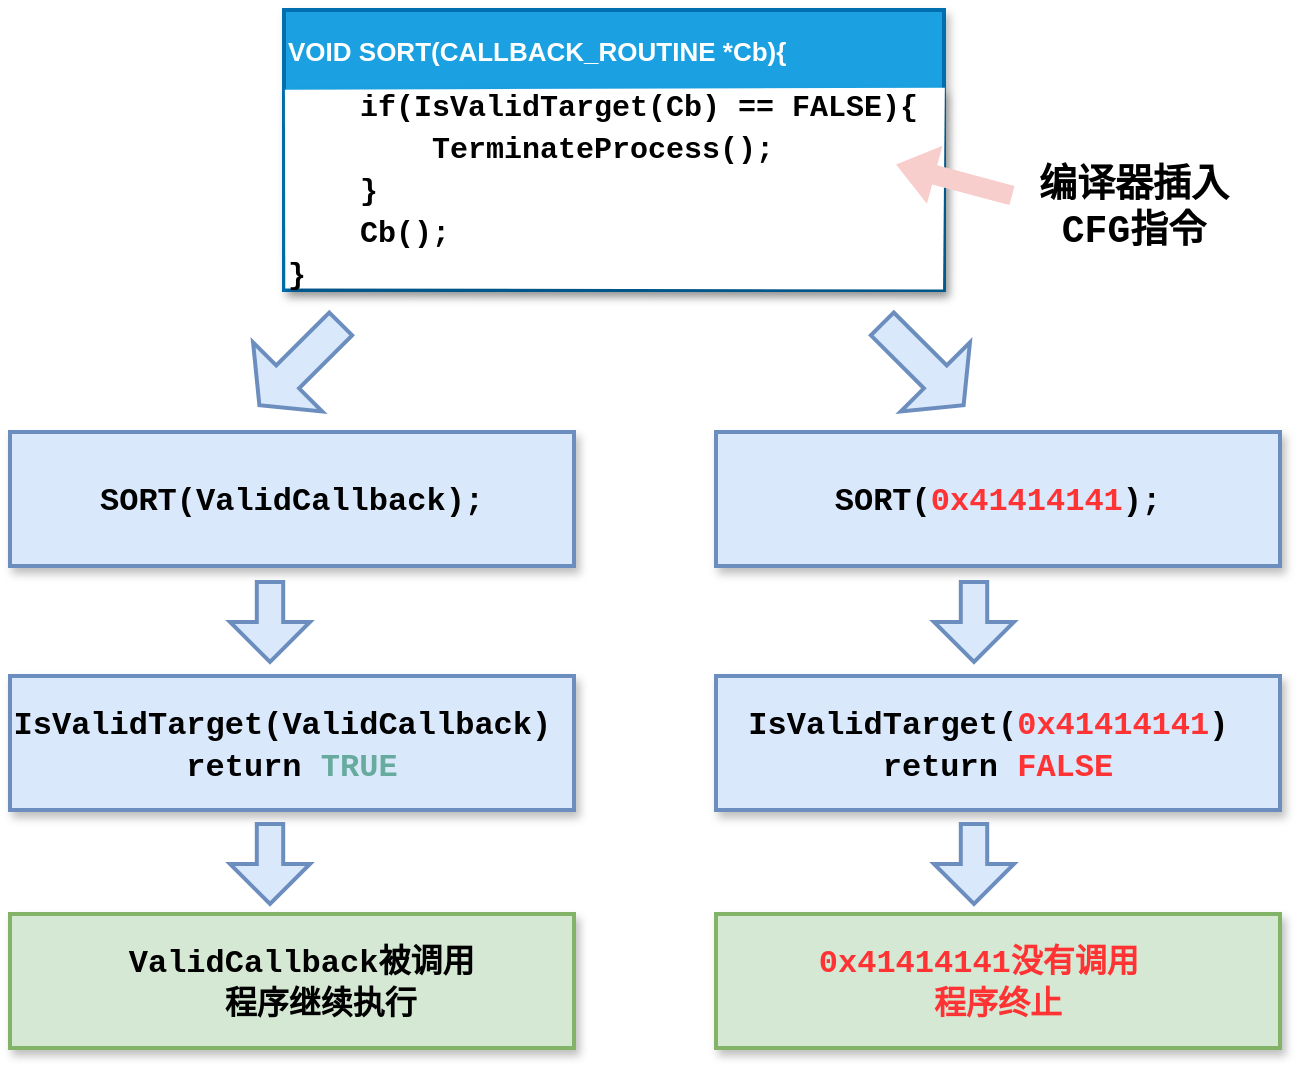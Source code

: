 <mxfile version="20.5.3" type="github">
  <diagram id="wFE0QG_FPsp0jaGvCLVb" name="Page-1">
    <mxGraphModel dx="1953" dy="1146" grid="1" gridSize="10" guides="1" tooltips="1" connect="1" arrows="1" fold="1" page="1" pageScale="1" pageWidth="850" pageHeight="1100" math="0" shadow="0">
      <root>
        <mxCell id="0" />
        <mxCell id="1" parent="0" />
        <mxCell id="nh4YquugCIlrs4ZJ5E3S-2" value="VOID SORT(CALLBACK_ROUTINE *Cb){" style="swimlane;fontStyle=1;childLayout=stackLayout;horizontal=1;startSize=40;fillColor=#1ba1e2;horizontalStack=0;resizeParent=1;resizeParentMax=0;resizeLast=0;collapsible=0;marginBottom=0;swimlaneFillColor=#ffffff;strokeWidth=2;glass=0;swimlaneLine=0;shadow=1;strokeColor=#006EAF;align=left;fontSize=13;fillStyle=auto;fontColor=#ffffff;" vertex="1" parent="1">
          <mxGeometry x="235" y="20" width="330" height="140" as="geometry" />
        </mxCell>
        <mxCell id="nh4YquugCIlrs4ZJ5E3S-3" value="&lt;div style=&quot;line-height: 19px; font-size: 15px;&quot;&gt;&lt;div style=&quot;&quot;&gt;&lt;font style=&quot;font-size: 15px;&quot; face=&quot;Courier New&quot;&gt;&lt;span style=&quot;background-color: initial;&quot;&gt;&amp;nbsp; &amp;nbsp;&lt;b style=&quot;&quot;&gt; if(IsValidTarget(Cb) == FALSE){&lt;/b&gt;&lt;/span&gt;&lt;b style=&quot;&quot;&gt;&lt;br&gt;&lt;/b&gt;&lt;/font&gt;&lt;/div&gt;&lt;div style=&quot;&quot;&gt;&lt;b&gt;&lt;font style=&quot;font-size: 15px;&quot; face=&quot;Courier New&quot;&gt;&amp;nbsp; &amp;nbsp; &amp;nbsp; &amp;nbsp; TerminateProcess();&lt;/font&gt;&lt;/b&gt;&lt;/div&gt;&lt;div style=&quot;&quot;&gt;&lt;b&gt;&lt;font style=&quot;font-size: 15px;&quot; face=&quot;Courier New&quot;&gt;&amp;nbsp; &amp;nbsp; }&lt;/font&gt;&lt;/b&gt;&lt;/div&gt;&lt;div style=&quot;&quot;&gt;&lt;b&gt;&lt;font style=&quot;font-size: 15px;&quot; face=&quot;Courier New&quot;&gt;&amp;nbsp; &amp;nbsp; Cb();&lt;/font&gt;&lt;/b&gt;&lt;/div&gt;&lt;div style=&quot;&quot;&gt;&lt;b style=&quot;&quot;&gt;&lt;font face=&quot;Courier New&quot; style=&quot;font-size: 15px;&quot;&gt;}&lt;/font&gt;&lt;/b&gt;&lt;/div&gt;&lt;/div&gt;" style="whiteSpace=wrap;html=1;shadow=1;glass=0;strokeWidth=2;strokeColor=none;align=left;sketch=1;rounded=0;" vertex="1" parent="nh4YquugCIlrs4ZJ5E3S-2">
          <mxGeometry y="40" width="330" height="100" as="geometry" />
        </mxCell>
        <mxCell id="nh4YquugCIlrs4ZJ5E3S-5" value="&lt;div style=&quot;line-height: 19px;&quot;&gt;&lt;font face=&quot;Courier New&quot; style=&quot;font-size: 16px;&quot;&gt;&lt;b&gt;SORT(ValidCallback);&lt;/b&gt;&lt;/font&gt;&lt;/div&gt;" style="rounded=0;arcSize=10;whiteSpace=wrap;html=1;align=center;shadow=1;glass=0;labelBackgroundColor=none;sketch=0;fillStyle=solid;strokeWidth=2;fontSize=15;fillColor=#dae8fc;strokeColor=#6c8ebf;" vertex="1" parent="1">
          <mxGeometry x="98" y="231" width="282" height="67" as="geometry" />
        </mxCell>
        <mxCell id="nh4YquugCIlrs4ZJ5E3S-6" value="&lt;div style=&quot;line-height: 19px; font-size: 16px;&quot;&gt;&lt;div style=&quot;line-height: 19px;&quot;&gt;&lt;font face=&quot;Courier New&quot;&gt;&lt;b&gt;IsValidTarget(&lt;span style=&quot;font-size: 16px;&quot;&gt;ValidCallback&lt;/span&gt;)&amp;nbsp;&lt;/b&gt;&lt;/font&gt;&lt;/div&gt;&lt;div style=&quot;line-height: 19px;&quot;&gt;&lt;font face=&quot;Courier New&quot;&gt;&lt;b&gt;return &lt;font color=&quot;#67ab9f&quot;&gt;TRUE&lt;/font&gt;&lt;/b&gt;&lt;/font&gt;&lt;/div&gt;&lt;/div&gt;" style="rounded=0;arcSize=10;whiteSpace=wrap;html=1;align=center;shadow=1;glass=0;labelBackgroundColor=none;sketch=0;fillStyle=solid;strokeWidth=2;fontSize=15;fillColor=#dae8fc;strokeColor=#6c8ebf;" vertex="1" parent="1">
          <mxGeometry x="98" y="353" width="282" height="67" as="geometry" />
        </mxCell>
        <mxCell id="nh4YquugCIlrs4ZJ5E3S-7" value="&lt;div style=&quot;line-height: 19px;&quot;&gt;&lt;font face=&quot;Courier New&quot; style=&quot;font-size: 16px;&quot;&gt;&amp;nbsp; &amp;nbsp; &amp;nbsp; ValidCallback被调用&amp;nbsp; &amp;nbsp; &amp;nbsp; &amp;nbsp; &amp;nbsp;程序继续执行&lt;/font&gt;&lt;/div&gt;" style="rounded=0;arcSize=10;whiteSpace=wrap;html=1;align=center;shadow=1;glass=0;labelBackgroundColor=none;sketch=0;fillStyle=solid;strokeWidth=2;fontSize=15;fillColor=#d5e8d4;strokeColor=#82b366;fontStyle=1" vertex="1" parent="1">
          <mxGeometry x="98" y="472" width="282" height="67" as="geometry" />
        </mxCell>
        <mxCell id="nh4YquugCIlrs4ZJ5E3S-10" value="" style="html=1;shadow=0;dashed=0;align=center;verticalAlign=middle;shape=mxgraph.arrows2.arrow;dy=0.67;dx=20;notch=0;rounded=0;glass=0;labelBackgroundColor=none;sketch=0;fillStyle=solid;strokeWidth=2;fontSize=16;fillColor=#dae8fc;rotation=90;strokeColor=#6c8ebf;" vertex="1" parent="1">
          <mxGeometry x="208" y="306" width="40" height="40" as="geometry" />
        </mxCell>
        <mxCell id="nh4YquugCIlrs4ZJ5E3S-13" value="" style="html=1;shadow=0;dashed=0;align=center;verticalAlign=middle;shape=mxgraph.arrows2.arrow;dy=0.67;dx=20;notch=0;rounded=0;glass=0;labelBackgroundColor=none;sketch=0;fillStyle=solid;strokeWidth=2;fontSize=16;fillColor=#dae8fc;rotation=90;strokeColor=#6c8ebf;" vertex="1" parent="1">
          <mxGeometry x="208" y="427" width="40" height="40" as="geometry" />
        </mxCell>
        <mxCell id="nh4YquugCIlrs4ZJ5E3S-14" value="" style="html=1;shadow=0;dashed=0;align=center;verticalAlign=middle;shape=mxgraph.arrows2.arrow;dy=0.67;dx=20;notch=0;rounded=0;glass=0;labelBackgroundColor=none;sketch=0;fillStyle=solid;strokeWidth=2;fontSize=16;fillColor=#dae8fc;rotation=45;direction=south;strokeColor=#6c8ebf;" vertex="1" parent="1">
          <mxGeometry x="218.54" y="168.53" width="48.96" height="57.5" as="geometry" />
        </mxCell>
        <mxCell id="nh4YquugCIlrs4ZJ5E3S-15" value="&lt;div style=&quot;line-height: 19px;&quot;&gt;&lt;font face=&quot;Courier New&quot; style=&quot;font-size: 16px;&quot;&gt;SORT(&lt;font style=&quot;&quot; color=&quot;#ff3333&quot;&gt;0x41414141&lt;/font&gt;);&lt;/font&gt;&lt;/div&gt;" style="rounded=0;arcSize=10;whiteSpace=wrap;html=1;align=center;shadow=1;glass=0;labelBackgroundColor=none;sketch=0;fillStyle=solid;strokeWidth=2;fontSize=15;fillColor=#dae8fc;strokeColor=#6c8ebf;fontStyle=1" vertex="1" parent="1">
          <mxGeometry x="451" y="231" width="282" height="67" as="geometry" />
        </mxCell>
        <mxCell id="nh4YquugCIlrs4ZJ5E3S-16" value="&lt;div style=&quot;line-height: 19px;&quot;&gt;&lt;div style=&quot;font-size: 16px; line-height: 19px;&quot;&gt;&lt;font face=&quot;Courier New&quot;&gt;IsValidTarget(&lt;span style=&quot;color: rgb(255, 51, 51);&quot;&gt;0x41414141&lt;/span&gt;)&amp;nbsp;&lt;/font&gt;&lt;/div&gt;&lt;div style=&quot;font-size: 16px; line-height: 19px;&quot;&gt;&lt;font face=&quot;Courier New&quot;&gt;return &lt;font style=&quot;&quot; color=&quot;#ff3333&quot;&gt;FALSE&lt;/font&gt;&lt;/font&gt;&lt;/div&gt;&lt;/div&gt;" style="rounded=0;arcSize=10;whiteSpace=wrap;html=1;align=center;shadow=1;glass=0;labelBackgroundColor=none;sketch=0;fillStyle=solid;strokeWidth=2;fontSize=15;fillColor=#dae8fc;strokeColor=#6c8ebf;fontStyle=1" vertex="1" parent="1">
          <mxGeometry x="451" y="353" width="282" height="67" as="geometry" />
        </mxCell>
        <mxCell id="nh4YquugCIlrs4ZJ5E3S-18" value="&lt;div style=&quot;line-height: 19px;&quot;&gt;&lt;span style=&quot;color: rgb(255, 51, 51); font-size: 16px;&quot;&gt;&lt;font face=&quot;Courier New&quot;&gt;&amp;nbsp; &amp;nbsp; &amp;nbsp;0x41414141没有调用&amp;nbsp; &amp;nbsp; &amp;nbsp; &amp;nbsp; 程序终止&lt;/font&gt;&lt;/span&gt;&lt;/div&gt;" style="rounded=0;arcSize=10;whiteSpace=wrap;html=1;align=center;shadow=1;glass=0;labelBackgroundColor=none;sketch=0;fillStyle=solid;strokeWidth=2;fontSize=15;fillColor=#d5e8d4;strokeColor=#82b366;fontStyle=1" vertex="1" parent="1">
          <mxGeometry x="451" y="472" width="282" height="67" as="geometry" />
        </mxCell>
        <mxCell id="nh4YquugCIlrs4ZJ5E3S-19" value="" style="html=1;shadow=0;dashed=0;align=center;verticalAlign=middle;shape=mxgraph.arrows2.arrow;dy=0.67;dx=20;notch=0;rounded=0;glass=0;labelBackgroundColor=none;sketch=0;fillStyle=solid;strokeWidth=2;fontSize=16;fillColor=#dae8fc;rotation=-45;direction=south;strokeColor=#6c8ebf;" vertex="1" parent="1">
          <mxGeometry x="530" y="168.53" width="48.96" height="57.5" as="geometry" />
        </mxCell>
        <mxCell id="nh4YquugCIlrs4ZJ5E3S-21" value="" style="html=1;shadow=0;dashed=0;align=center;verticalAlign=middle;shape=mxgraph.arrows2.arrow;dy=0.67;dx=20;notch=0;rounded=0;glass=0;labelBackgroundColor=none;sketch=0;fillStyle=solid;strokeWidth=2;fontSize=16;fillColor=#dae8fc;rotation=90;strokeColor=#6c8ebf;" vertex="1" parent="1">
          <mxGeometry x="560" y="306" width="40" height="40" as="geometry" />
        </mxCell>
        <mxCell id="nh4YquugCIlrs4ZJ5E3S-22" value="" style="html=1;shadow=0;dashed=0;align=center;verticalAlign=middle;shape=mxgraph.arrows2.arrow;dy=0.67;dx=20;notch=0;rounded=0;glass=0;labelBackgroundColor=none;sketch=0;fillStyle=solid;strokeWidth=2;fontSize=16;fillColor=#dae8fc;rotation=90;strokeColor=#6c8ebf;" vertex="1" parent="1">
          <mxGeometry x="560" y="427" width="40" height="40" as="geometry" />
        </mxCell>
        <mxCell id="nh4YquugCIlrs4ZJ5E3S-31" value="" style="html=1;shadow=0;dashed=0;align=center;verticalAlign=middle;shape=mxgraph.arrows2.arrow;dy=0.67;dx=20;notch=0;rounded=0;glass=0;labelBackgroundColor=none;sketch=0;fillStyle=solid;strokeWidth=2;fontFamily=Courier New;fontSize=15;fillColor=#f8cecc;rotation=-165;strokeColor=none;" vertex="1" parent="1">
          <mxGeometry x="540" y="90" width="60" height="30" as="geometry" />
        </mxCell>
        <mxCell id="nh4YquugCIlrs4ZJ5E3S-33" value="&lt;font color=&quot;#000000&quot; style=&quot;font-size: 19px;&quot;&gt;&lt;b style=&quot;&quot;&gt;编译器插入CFG指令&lt;/b&gt;&lt;/font&gt;" style="shape=note;size=20;whiteSpace=wrap;html=1;rounded=0;shadow=1;glass=0;labelBackgroundColor=none;sketch=1;fillStyle=solid;strokeWidth=2;fontFamily=Courier New;fontSize=15;fontColor=#67AB9F;fillColor=none;strokeColor=none;" vertex="1" parent="1">
          <mxGeometry x="610" y="68.53" width="100" height="100" as="geometry" />
        </mxCell>
      </root>
    </mxGraphModel>
  </diagram>
</mxfile>
